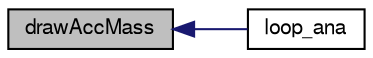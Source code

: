digraph "drawAccMass"
{
  bgcolor="transparent";
  edge [fontname="FreeSans",fontsize="10",labelfontname="FreeSans",labelfontsize="10"];
  node [fontname="FreeSans",fontsize="10",shape=record];
  rankdir="LR";
  Node1 [label="drawAccMass",height=0.2,width=0.4,color="black", fillcolor="grey75", style="filled" fontcolor="black"];
  Node1 -> Node2 [dir="back",color="midnightblue",fontsize="10",style="solid",fontname="FreeSans"];
  Node2 [label="loop_ana",height=0.2,width=0.4,color="black",URL="$dd/d2a/loop__ana_8C.html#a57fd4fbe7846a1003bda4845bb5aae4c"];
}
